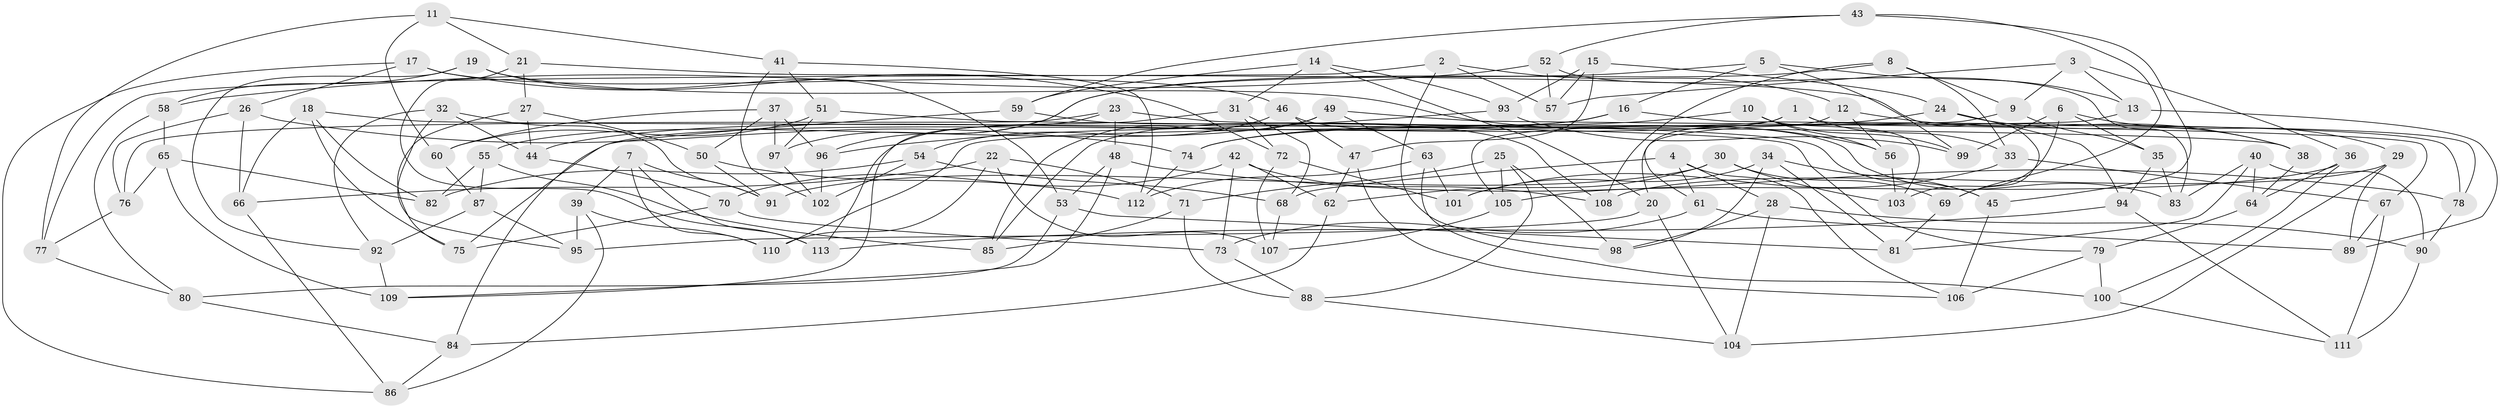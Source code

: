 // coarse degree distribution, {6: 0.45614035087719296, 4: 0.17543859649122806, 5: 0.2631578947368421, 3: 0.03508771929824561, 8: 0.05263157894736842, 7: 0.017543859649122806}
// Generated by graph-tools (version 1.1) at 2025/38/03/04/25 23:38:19]
// undirected, 113 vertices, 226 edges
graph export_dot {
  node [color=gray90,style=filled];
  1;
  2;
  3;
  4;
  5;
  6;
  7;
  8;
  9;
  10;
  11;
  12;
  13;
  14;
  15;
  16;
  17;
  18;
  19;
  20;
  21;
  22;
  23;
  24;
  25;
  26;
  27;
  28;
  29;
  30;
  31;
  32;
  33;
  34;
  35;
  36;
  37;
  38;
  39;
  40;
  41;
  42;
  43;
  44;
  45;
  46;
  47;
  48;
  49;
  50;
  51;
  52;
  53;
  54;
  55;
  56;
  57;
  58;
  59;
  60;
  61;
  62;
  63;
  64;
  65;
  66;
  67;
  68;
  69;
  70;
  71;
  72;
  73;
  74;
  75;
  76;
  77;
  78;
  79;
  80;
  81;
  82;
  83;
  84;
  85;
  86;
  87;
  88;
  89;
  90;
  91;
  92;
  93;
  94;
  95;
  96;
  97;
  98;
  99;
  100;
  101;
  102;
  103;
  104;
  105;
  106;
  107;
  108;
  109;
  110;
  111;
  112;
  113;
  1 -- 33;
  1 -- 75;
  1 -- 105;
  1 -- 78;
  2 -- 77;
  2 -- 12;
  2 -- 98;
  2 -- 57;
  3 -- 57;
  3 -- 9;
  3 -- 13;
  3 -- 36;
  4 -- 106;
  4 -- 68;
  4 -- 61;
  4 -- 28;
  5 -- 16;
  5 -- 13;
  5 -- 96;
  5 -- 99;
  6 -- 103;
  6 -- 29;
  6 -- 99;
  6 -- 35;
  7 -- 110;
  7 -- 39;
  7 -- 91;
  7 -- 113;
  8 -- 9;
  8 -- 97;
  8 -- 33;
  8 -- 108;
  9 -- 20;
  9 -- 35;
  10 -- 99;
  10 -- 103;
  10 -- 56;
  10 -- 74;
  11 -- 21;
  11 -- 41;
  11 -- 77;
  11 -- 60;
  12 -- 56;
  12 -- 38;
  12 -- 61;
  13 -- 110;
  13 -- 89;
  14 -- 20;
  14 -- 93;
  14 -- 59;
  14 -- 31;
  15 -- 47;
  15 -- 24;
  15 -- 93;
  15 -- 57;
  16 -- 85;
  16 -- 78;
  16 -- 44;
  17 -- 86;
  17 -- 46;
  17 -- 26;
  17 -- 72;
  18 -- 82;
  18 -- 75;
  18 -- 66;
  18 -- 38;
  19 -- 92;
  19 -- 53;
  19 -- 56;
  19 -- 58;
  20 -- 104;
  20 -- 95;
  21 -- 69;
  21 -- 113;
  21 -- 27;
  22 -- 107;
  22 -- 71;
  22 -- 110;
  22 -- 66;
  23 -- 48;
  23 -- 45;
  23 -- 109;
  23 -- 76;
  24 -- 94;
  24 -- 74;
  24 -- 38;
  25 -- 88;
  25 -- 98;
  25 -- 105;
  25 -- 71;
  26 -- 76;
  26 -- 74;
  26 -- 66;
  27 -- 44;
  27 -- 50;
  27 -- 75;
  28 -- 104;
  28 -- 90;
  28 -- 98;
  29 -- 89;
  29 -- 108;
  29 -- 104;
  30 -- 69;
  30 -- 103;
  30 -- 91;
  30 -- 62;
  31 -- 72;
  31 -- 68;
  31 -- 113;
  32 -- 95;
  32 -- 91;
  32 -- 44;
  32 -- 92;
  33 -- 67;
  33 -- 101;
  34 -- 81;
  34 -- 45;
  34 -- 101;
  34 -- 98;
  35 -- 83;
  35 -- 94;
  36 -- 64;
  36 -- 105;
  36 -- 100;
  37 -- 96;
  37 -- 60;
  37 -- 50;
  37 -- 97;
  38 -- 64;
  39 -- 110;
  39 -- 86;
  39 -- 95;
  40 -- 83;
  40 -- 90;
  40 -- 64;
  40 -- 81;
  41 -- 51;
  41 -- 102;
  41 -- 112;
  42 -- 70;
  42 -- 73;
  42 -- 62;
  42 -- 108;
  43 -- 69;
  43 -- 45;
  43 -- 59;
  43 -- 52;
  44 -- 70;
  45 -- 106;
  46 -- 47;
  46 -- 83;
  46 -- 54;
  47 -- 62;
  47 -- 106;
  48 -- 109;
  48 -- 53;
  48 -- 78;
  49 -- 67;
  49 -- 85;
  49 -- 55;
  49 -- 63;
  50 -- 91;
  50 -- 112;
  51 -- 79;
  51 -- 97;
  51 -- 60;
  52 -- 83;
  52 -- 58;
  52 -- 57;
  53 -- 80;
  53 -- 81;
  54 -- 68;
  54 -- 102;
  54 -- 82;
  55 -- 87;
  55 -- 82;
  55 -- 85;
  56 -- 103;
  58 -- 65;
  58 -- 80;
  59 -- 84;
  59 -- 108;
  60 -- 87;
  61 -- 73;
  61 -- 89;
  62 -- 84;
  63 -- 100;
  63 -- 101;
  63 -- 112;
  64 -- 79;
  65 -- 76;
  65 -- 109;
  65 -- 82;
  66 -- 86;
  67 -- 111;
  67 -- 89;
  68 -- 107;
  69 -- 81;
  70 -- 75;
  70 -- 73;
  71 -- 88;
  71 -- 85;
  72 -- 107;
  72 -- 101;
  73 -- 88;
  74 -- 112;
  76 -- 77;
  77 -- 80;
  78 -- 90;
  79 -- 106;
  79 -- 100;
  80 -- 84;
  84 -- 86;
  87 -- 95;
  87 -- 92;
  88 -- 104;
  90 -- 111;
  92 -- 109;
  93 -- 96;
  93 -- 99;
  94 -- 113;
  94 -- 111;
  96 -- 102;
  97 -- 102;
  100 -- 111;
  105 -- 107;
}
